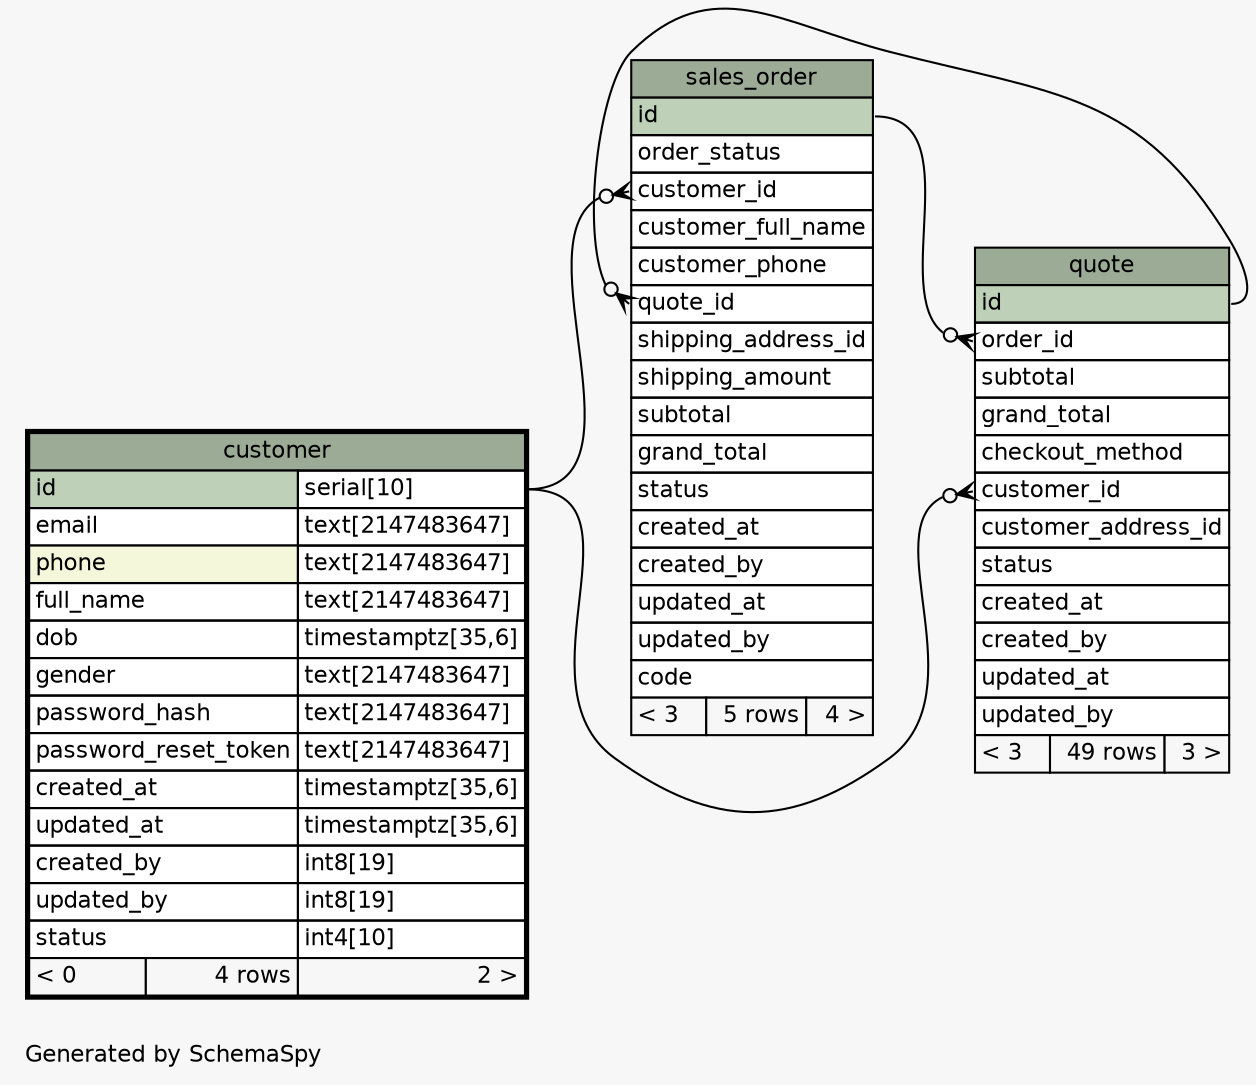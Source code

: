 // dot 2.38.0 on Linux 4.4.0-78-generic
// SchemaSpy rev 590
digraph "oneDegreeRelationshipsDiagram" {
  graph [
    rankdir="RL"
    bgcolor="#f7f7f7"
    label="\nGenerated by SchemaSpy"
    labeljust="l"
    nodesep="0.18"
    ranksep="0.46"
    fontname="Helvetica"
    fontsize="11"
  ];
  node [
    fontname="Helvetica"
    fontsize="11"
    shape="plaintext"
  ];
  edge [
    arrowsize="0.8"
  ];
  "quote":"customer_id":w -> "customer":"id.type":e [arrowhead=none dir=back arrowtail=crowodot];
  "quote":"order_id":w -> "sales_order":"id":e [arrowhead=none dir=back arrowtail=crowodot];
  "sales_order":"customer_id":w -> "customer":"id.type":e [arrowhead=none dir=back arrowtail=crowodot];
  "sales_order":"quote_id":w -> "quote":"id":e [arrowhead=none dir=back arrowtail=crowodot];
  "customer" [
    label=<
    <TABLE BORDER="2" CELLBORDER="1" CELLSPACING="0" BGCOLOR="#ffffff">
      <TR><TD COLSPAN="3" BGCOLOR="#9bab96" ALIGN="CENTER">customer</TD></TR>
      <TR><TD PORT="id" COLSPAN="2" BGCOLOR="#bed1b8" ALIGN="LEFT">id</TD><TD PORT="id.type" ALIGN="LEFT">serial[10]</TD></TR>
      <TR><TD PORT="email" COLSPAN="2" ALIGN="LEFT">email</TD><TD PORT="email.type" ALIGN="LEFT">text[2147483647]</TD></TR>
      <TR><TD PORT="phone" COLSPAN="2" BGCOLOR="#f4f7da" ALIGN="LEFT">phone</TD><TD PORT="phone.type" ALIGN="LEFT">text[2147483647]</TD></TR>
      <TR><TD PORT="full_name" COLSPAN="2" ALIGN="LEFT">full_name</TD><TD PORT="full_name.type" ALIGN="LEFT">text[2147483647]</TD></TR>
      <TR><TD PORT="dob" COLSPAN="2" ALIGN="LEFT">dob</TD><TD PORT="dob.type" ALIGN="LEFT">timestamptz[35,6]</TD></TR>
      <TR><TD PORT="gender" COLSPAN="2" ALIGN="LEFT">gender</TD><TD PORT="gender.type" ALIGN="LEFT">text[2147483647]</TD></TR>
      <TR><TD PORT="password_hash" COLSPAN="2" ALIGN="LEFT">password_hash</TD><TD PORT="password_hash.type" ALIGN="LEFT">text[2147483647]</TD></TR>
      <TR><TD PORT="password_reset_token" COLSPAN="2" ALIGN="LEFT">password_reset_token</TD><TD PORT="password_reset_token.type" ALIGN="LEFT">text[2147483647]</TD></TR>
      <TR><TD PORT="created_at" COLSPAN="2" ALIGN="LEFT">created_at</TD><TD PORT="created_at.type" ALIGN="LEFT">timestamptz[35,6]</TD></TR>
      <TR><TD PORT="updated_at" COLSPAN="2" ALIGN="LEFT">updated_at</TD><TD PORT="updated_at.type" ALIGN="LEFT">timestamptz[35,6]</TD></TR>
      <TR><TD PORT="created_by" COLSPAN="2" ALIGN="LEFT">created_by</TD><TD PORT="created_by.type" ALIGN="LEFT">int8[19]</TD></TR>
      <TR><TD PORT="updated_by" COLSPAN="2" ALIGN="LEFT">updated_by</TD><TD PORT="updated_by.type" ALIGN="LEFT">int8[19]</TD></TR>
      <TR><TD PORT="status" COLSPAN="2" ALIGN="LEFT">status</TD><TD PORT="status.type" ALIGN="LEFT">int4[10]</TD></TR>
      <TR><TD ALIGN="LEFT" BGCOLOR="#f7f7f7">&lt; 0</TD><TD ALIGN="RIGHT" BGCOLOR="#f7f7f7">4 rows</TD><TD ALIGN="RIGHT" BGCOLOR="#f7f7f7">2 &gt;</TD></TR>
    </TABLE>>
    URL="customer.html"
    tooltip="customer"
  ];
  "quote" [
    label=<
    <TABLE BORDER="0" CELLBORDER="1" CELLSPACING="0" BGCOLOR="#ffffff">
      <TR><TD COLSPAN="3" BGCOLOR="#9bab96" ALIGN="CENTER">quote</TD></TR>
      <TR><TD PORT="id" COLSPAN="3" BGCOLOR="#bed1b8" ALIGN="LEFT">id</TD></TR>
      <TR><TD PORT="order_id" COLSPAN="3" ALIGN="LEFT">order_id</TD></TR>
      <TR><TD PORT="subtotal" COLSPAN="3" ALIGN="LEFT">subtotal</TD></TR>
      <TR><TD PORT="grand_total" COLSPAN="3" ALIGN="LEFT">grand_total</TD></TR>
      <TR><TD PORT="checkout_method" COLSPAN="3" ALIGN="LEFT">checkout_method</TD></TR>
      <TR><TD PORT="customer_id" COLSPAN="3" ALIGN="LEFT">customer_id</TD></TR>
      <TR><TD PORT="customer_address_id" COLSPAN="3" ALIGN="LEFT">customer_address_id</TD></TR>
      <TR><TD PORT="status" COLSPAN="3" ALIGN="LEFT">status</TD></TR>
      <TR><TD PORT="created_at" COLSPAN="3" ALIGN="LEFT">created_at</TD></TR>
      <TR><TD PORT="created_by" COLSPAN="3" ALIGN="LEFT">created_by</TD></TR>
      <TR><TD PORT="updated_at" COLSPAN="3" ALIGN="LEFT">updated_at</TD></TR>
      <TR><TD PORT="updated_by" COLSPAN="3" ALIGN="LEFT">updated_by</TD></TR>
      <TR><TD ALIGN="LEFT" BGCOLOR="#f7f7f7">&lt; 3</TD><TD ALIGN="RIGHT" BGCOLOR="#f7f7f7">49 rows</TD><TD ALIGN="RIGHT" BGCOLOR="#f7f7f7">3 &gt;</TD></TR>
    </TABLE>>
    URL="quote.html"
    tooltip="quote"
  ];
  "sales_order" [
    label=<
    <TABLE BORDER="0" CELLBORDER="1" CELLSPACING="0" BGCOLOR="#ffffff">
      <TR><TD COLSPAN="3" BGCOLOR="#9bab96" ALIGN="CENTER">sales_order</TD></TR>
      <TR><TD PORT="id" COLSPAN="3" BGCOLOR="#bed1b8" ALIGN="LEFT">id</TD></TR>
      <TR><TD PORT="order_status" COLSPAN="3" ALIGN="LEFT">order_status</TD></TR>
      <TR><TD PORT="customer_id" COLSPAN="3" ALIGN="LEFT">customer_id</TD></TR>
      <TR><TD PORT="customer_full_name" COLSPAN="3" ALIGN="LEFT">customer_full_name</TD></TR>
      <TR><TD PORT="customer_phone" COLSPAN="3" ALIGN="LEFT">customer_phone</TD></TR>
      <TR><TD PORT="quote_id" COLSPAN="3" ALIGN="LEFT">quote_id</TD></TR>
      <TR><TD PORT="shipping_address_id" COLSPAN="3" ALIGN="LEFT">shipping_address_id</TD></TR>
      <TR><TD PORT="shipping_amount" COLSPAN="3" ALIGN="LEFT">shipping_amount</TD></TR>
      <TR><TD PORT="subtotal" COLSPAN="3" ALIGN="LEFT">subtotal</TD></TR>
      <TR><TD PORT="grand_total" COLSPAN="3" ALIGN="LEFT">grand_total</TD></TR>
      <TR><TD PORT="status" COLSPAN="3" ALIGN="LEFT">status</TD></TR>
      <TR><TD PORT="created_at" COLSPAN="3" ALIGN="LEFT">created_at</TD></TR>
      <TR><TD PORT="created_by" COLSPAN="3" ALIGN="LEFT">created_by</TD></TR>
      <TR><TD PORT="updated_at" COLSPAN="3" ALIGN="LEFT">updated_at</TD></TR>
      <TR><TD PORT="updated_by" COLSPAN="3" ALIGN="LEFT">updated_by</TD></TR>
      <TR><TD PORT="code" COLSPAN="3" ALIGN="LEFT">code</TD></TR>
      <TR><TD ALIGN="LEFT" BGCOLOR="#f7f7f7">&lt; 3</TD><TD ALIGN="RIGHT" BGCOLOR="#f7f7f7">5 rows</TD><TD ALIGN="RIGHT" BGCOLOR="#f7f7f7">4 &gt;</TD></TR>
    </TABLE>>
    URL="sales_order.html"
    tooltip="sales_order"
  ];
}
